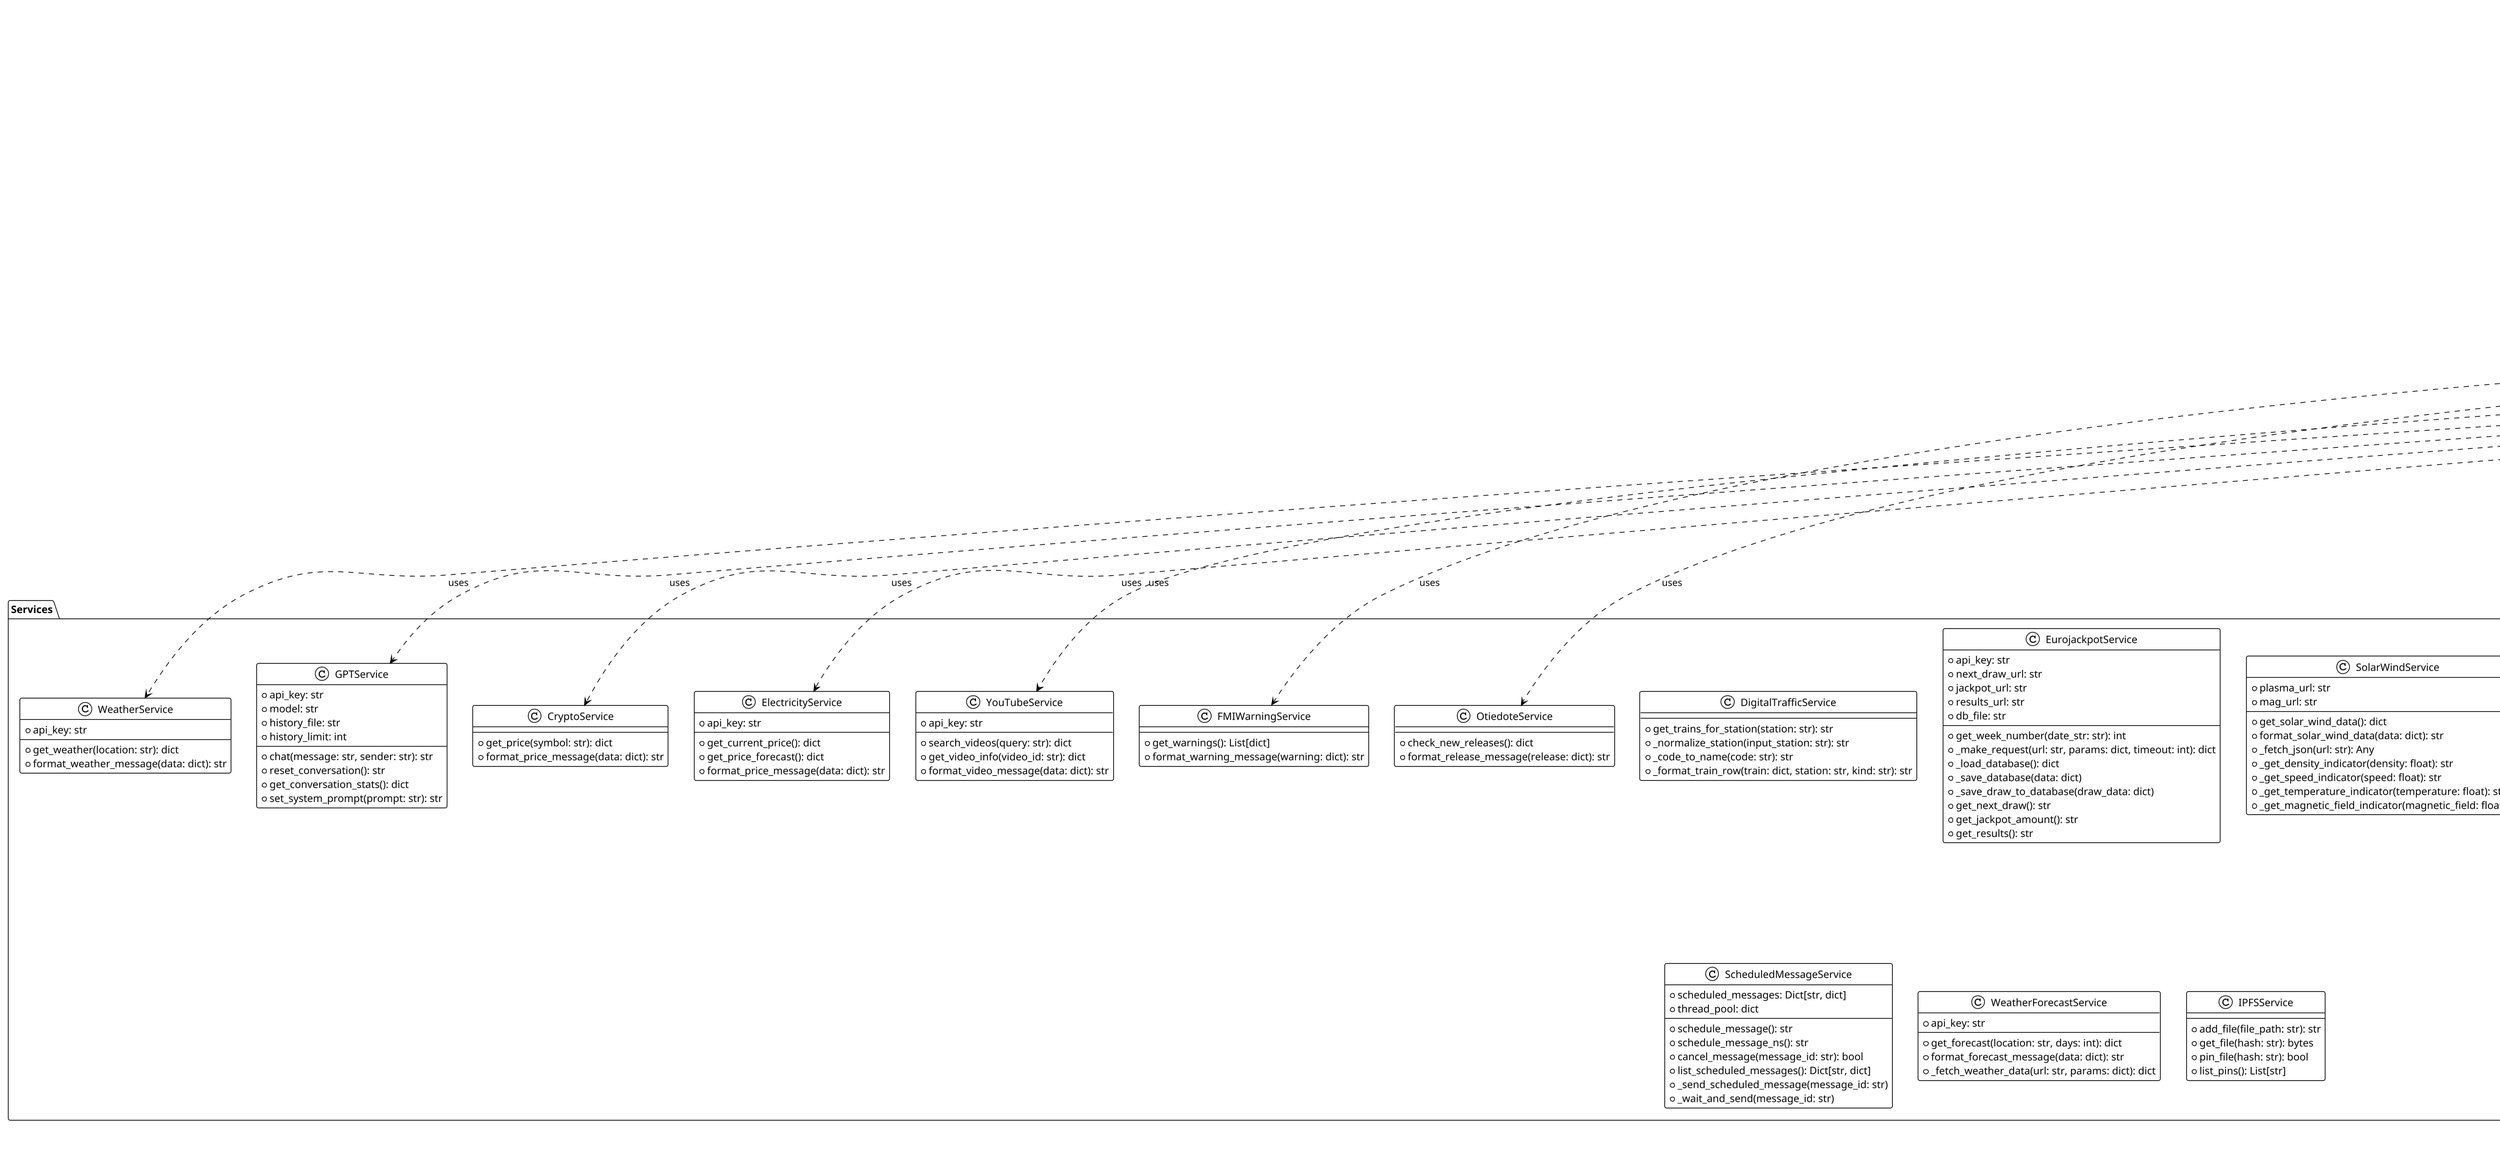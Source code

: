 @startuml LeetIRCPythonBot_ClassDiagram
!theme plain
title LeetIRCPythonBot - Class Diagram
scale 1.2

package "Core Management" {
  class BotManager {
    +bot_name: str
    +servers: Dict[str, Server]
    +server_threads: Dict[str, Thread]
    +stop_event: Event
    +quit_message: str
    +use_notices: bool
    +tamagotchi_enabled: bool
    +weather_service: WeatherService
    +gpt_service: GPTService
    +electricity_service: ElectricityService
    +youtube_service: YouTubeService
    +crypto_service: CryptoService
    +fmi_warning_service: FMIWarningService
    +otiedote_service: OtiedoteService
    +nanoleet_detector: LeetDetector
    +lemmatizer: Lemmatizer
    +data_manager: DataManager
    +drink_tracker: DrinkTracker
    +general_words: GeneralWords
    +tamagotchi: TamagotchiBot
    +latest_otiedote: dict
    --
    +start(): bool
    +stop(quit_message: str)
    +wait_for_shutdown()
    +load_configurations(): bool
    +register_callbacks()
    +_handle_message(server, sender, target, text)
    +_process_commands(context)
    +_handle_fmi_warnings(warnings)
    +_handle_otiedote_release(release)
    +_setup_readline_history()
    +_setup_console_output_protection()
  }

  class Server {
    +config: ServerConfig
    +bot_name: str
    +connected: bool
    +encoding: str
    --
    +register_callback(event: str, callback)
    +start()
    +connect(): bool
    +login(): bool
    +join_channels()
    +send_message(target: str, message: str)
    +send_notice(target: str, message: str)
    +quit(message: str)
    +stop(quit_message: str)
  }
}

package "Configuration" {
  class ServerConfig {
    +host: str
    +port: int
    +channels: List[str]
    +keys: List[str]
    +tls: bool
    +allow_insecure_tls: bool
    +name: str
  }

  class BotConfig {
    +name: str
    +version: str
    +log_level: str
    +history_file: str
    +ekavika_file: str
    +words_file: str
    +subscribers_file: str
    +reconnect_delay: int
    +quit_message: str
    +admin_password: str
    +weather_api_key: str
    +electricity_api_key: str
    +openai_api_key: str
    +youtube_api_key: str
    +servers: List[ServerConfig]
  }

  class ConfigManager {
    +config: BotConfig
    --
    +get_server_by_name(name: str): ServerConfig
    +get_primary_server(): ServerConfig
    +reload_config()
    +validate_config(): List[str]
    +save_config_to_json(file_path: str)
  }
}

package "Services" {
  class WeatherService {
    +api_key: str
    --
    +get_weather(location: str): dict
    +format_weather_message(data: dict): str
  }

  class GPTService {
    +api_key: str
    +model: str
    +history_file: str
    +history_limit: int
    --
    +chat(message: str, sender: str): str
    +reset_conversation(): str
    +get_conversation_stats(): dict
    +set_system_prompt(prompt: str): str
  }

  class CryptoService {
    --
    +get_price(symbol: str): dict
    +format_price_message(data: dict): str
  }

  class ElectricityService {
    +api_key: str
    --
    +get_current_price(): dict
    +get_price_forecast(): dict
    +format_price_message(data: dict): str
  }

  class YouTubeService {
    +api_key: str
    --
    +search_videos(query: str): dict
    +get_video_info(video_id: str): dict
    +format_video_message(data: dict): str
  }

  class FMIWarningService {
    --
    +get_warnings(): List[dict]
    +format_warning_message(warning: dict): str
  }

  class OtiedoteService {
    --
    +check_new_releases(): dict
    +format_release_message(release: dict): str
  }

  class DigitalTrafficService {
    --
    +get_trains_for_station(station: str): str
    +_normalize_station(input_station: str): str
    +_code_to_name(code: str): str
    +_format_train_row(train: dict, station: str, kind: str): str
  }

  class EurojackpotService {
    +api_key: str
    +next_draw_url: str
    +jackpot_url: str
    +results_url: str
    +db_file: str
    --
    +get_week_number(date_str: str): int
    +_make_request(url: str, params: dict, timeout: int): dict
    +_load_database(): dict
    +_save_database(data: dict)
    +_save_draw_to_database(draw_data: dict)
    +get_next_draw(): str
    +get_jackpot_amount(): str
    +get_results(): str
  }

  class SolarWindService {
    +plasma_url: str
    +mag_url: str
    --
    +get_solar_wind_data(): dict
    +format_solar_wind_data(data: dict): str
    +_fetch_json(url: str): Any
    +_get_density_indicator(density: float): str
    +_get_speed_indicator(speed: float): str
    +_get_temperature_indicator(temperature: float): str
    +_get_magnetic_field_indicator(magnetic_field: float): str
  }

  class ScheduledMessageService {
    +scheduled_messages: Dict[str, dict]
    +thread_pool: dict
    --
    +schedule_message(): str
    +schedule_message_ns(): str
    +cancel_message(message_id: str): bool
    +list_scheduled_messages(): Dict[str, dict]
    +_send_scheduled_message(message_id: str)
    +_wait_and_send(message_id: str)
  }

  class WeatherForecastService {
    +api_key: str
    --
    +get_forecast(location: str, days: int): dict
    +format_forecast_message(data: dict): str
    +_fetch_weather_data(url: str, params: dict): dict
  }

  class IPFSService {
    --
    +add_file(file_path: str): str
    +get_file(hash: str): bytes
    +pin_file(hash: str): bool
    +list_pins(): List[str]
  }
}

package "Word Processing" {
  class Lemmatizer {
    +voikko_enabled: bool
    +v: Voikko
    +data_dir: str
    --
    +_get_baseform(word: str): str
    +_simple_normalize(word: str): str
    +process_message(text: str, server_name: str, source_id: str): dict
    +get_total_counts(server_name: str): dict
    +get_counts_for_source(server_name: str, source_id: str): dict
    +get_top_words(server_name: str, top_n: int): List[tuple]
  }

  class LeetDetector {
    +leet_history_file: str
    --
    +get_timestamp_with_nanoseconds(): str
    +detect_leet_patterns(timestamp: str): dict
    +determine_achievement_level(result: dict): str
    +format_achievement_message(): str
    +get_leet_history(limit: int): List[dict]
    +check_message_for_leet(): tuple
  }
}

package "Word Tracking" {
  class DataManager {
    +data_dir: str
    --
    +load_drink_data(): dict
    +save_drink_data(data: dict)
    +load_general_words_data(): dict
    +save_general_words_data(data: dict)
    +load_tamagotchi_state(): dict
    +save_tamagotchi_state(data: dict)
    +migrate_from_pickle(): bool
    +is_user_opted_out(server: str, nick: str): bool
    +set_user_opt_out(server: str, nick: str, opt_out: bool): bool
    +get_opted_out_users(server: str): dict
    +get_all_servers(): List[str]
  }

  class DrinkTracker {
    --
    +process_message(server: str, nick: str, text: str): List[tuple]
    +get_user_stats(server: str, nick: str): dict
    +get_server_stats(server: str): dict
    +get_global_stats(): dict
    +search_drink_word(drink_word: str, server: str): dict
    +search_specific_drink(name: str, server: str): dict
    +get_user_top_drinks(): List[dict]
    +get_drink_word_breakdown(): List[tuple]
    +handle_opt_out(server: str, nick: str): str
  }

  class GeneralWords {
    --
    +process_message(server: str, nick: str, text: str, target: str)
    +get_user_stats(server: str, nick: str): dict
    +get_user_top_words(): List[dict]
    +get_server_stats(server: str): dict
    +search_word(word: str): dict
    +get_leaderboard(server: str, limit: int): List[dict]
  }

  class TamagotchiBot {
    --
    +process_message(server: str, nick: str, text: str): tuple
    +_calculate_level(exp: int): int
    +_calculate_mood(state: dict): str
  }
}

package "Command System" {
  class CommandRegistry {
    --
    +register(handler: CommandHandler)
    +register_function(info: CommandInfo, func: Callable)
    +unregister(command: str): bool
    +get_handler(name: str): CommandHandler
    +get_command_names(): List[str]
    +get_commands_info(): List[CommandInfo]
    +execute_command(): CommandResponse
    +generate_help(): str
  }

  abstract class CommandHandler {
    +info: CommandInfo
    --
    +can_execute(context: CommandContext): tuple
    +update_cooldown(context: CommandContext)
    +{abstract} execute(): CommandResponse
  }

  class FunctionCommandHandler {
    +func: Callable
    --
    +execute(): CommandResponse
  }

  class CommandInfo {
    +name: str
    +aliases: List[str]
    +description: str
    +usage: str
    +examples: List[str]
    +command_type: CommandType
    +scope: CommandScope
    +requires_args: bool
    +admin_only: bool
    +hidden: bool
    +cooldown: float
  }

  class CommandContext {
    +command: str
    +args: List[str]
    +raw_message: str
    +sender: str
    +target: str
    +is_private: bool
    +is_console: bool
    +server_name: str
  }

  class CommandResponse {
    +success: bool
    +message: str
    +error: str
    +should_respond: bool
    +split_long_messages: bool
  }

  enum CommandType {
    BASIC
    EXTENDED
    ADMIN
  }

  enum CommandScope {
    CONSOLE
    IRC
    BOTH
  }
}

package "IRC Client" {
  class IRCClient {
    +is_connected: bool
    --
    +connect(): bool
    +disconnect(quit_message: str)
    +read_messages(): List[IRCMessage]
    +run_forever(stop_event: Event)
    +send_message(target: str, message: str)
    +send_notice(target: str, message: str)
    +join_channel(channel: str, key: str)
    +part_channel(channel: str, reason: str)
    +change_nickname(new_nick: str)
    +parse_message(raw_line: str): IRCMessage
    +get_status(): str
  }

  class IRCMessage {
    +raw: str
    +type: IRCMessageType
    +sender: str
    +sender_host: str
    +target: str
    +text: str
    +command: str
    +params: List[str]
    +tags: Dict[str, str]
    +is_private_message: bool
    +is_channel_message: bool
    +is_command: bool
    +nick: str
    +user: str
    +host: str
  }

  class IRCConnectionInfo {
    +server_config: ServerConfig
    +nickname: str
    +state: IRCConnectionState
    +connected_at: float
    +last_ping: float
    +channels: List[str]
    +uptime: float
  }

  enum IRCMessageType {
    PRIVMSG
    NOTICE
    JOIN
    PART
    QUIT
    KICK
    MODE
    PING
    PONG
  }

  enum IRCConnectionState {
    DISCONNECTED
    CONNECTING
    CONNECTED
    REGISTERED
    ERROR
  }
}

' Relationships
BotManager ||--o{ Server : manages
BotManager ..> WeatherService : uses
BotManager ..> GPTService : uses
BotManager ..> CryptoService : uses
BotManager ..> ElectricityService : uses
BotManager ..> YouTubeService : uses
BotManager ..> FMIWarningService : uses
BotManager ..> OtiedoteService : uses
BotManager ..> LeetDetector : uses
BotManager ..> Lemmatizer : uses
BotManager *-- DataManager : contains
BotManager *-- DrinkTracker : contains
BotManager *-- GeneralWords : contains
BotManager *-- TamagotchiBot : contains

Server --> ServerConfig : uses
ConfigManager o-- BotConfig : manages
BotConfig o-- ServerConfig : contains

DrinkTracker --> DataManager : uses
GeneralWords --> DataManager : uses
TamagotchiBot --> DataManager : uses

CommandHandler <|-- FunctionCommandHandler : extends
CommandRegistry o-- CommandHandler : manages
CommandHandler --> CommandInfo : has
CommandRegistry ..> CommandContext : uses
CommandHandler ..> CommandResponse : creates

IRCClient o-- IRCConnectionInfo : has
IRCClient ..> IRCMessage : creates
IRCClient ..> ServerConfig : uses

@enduml
